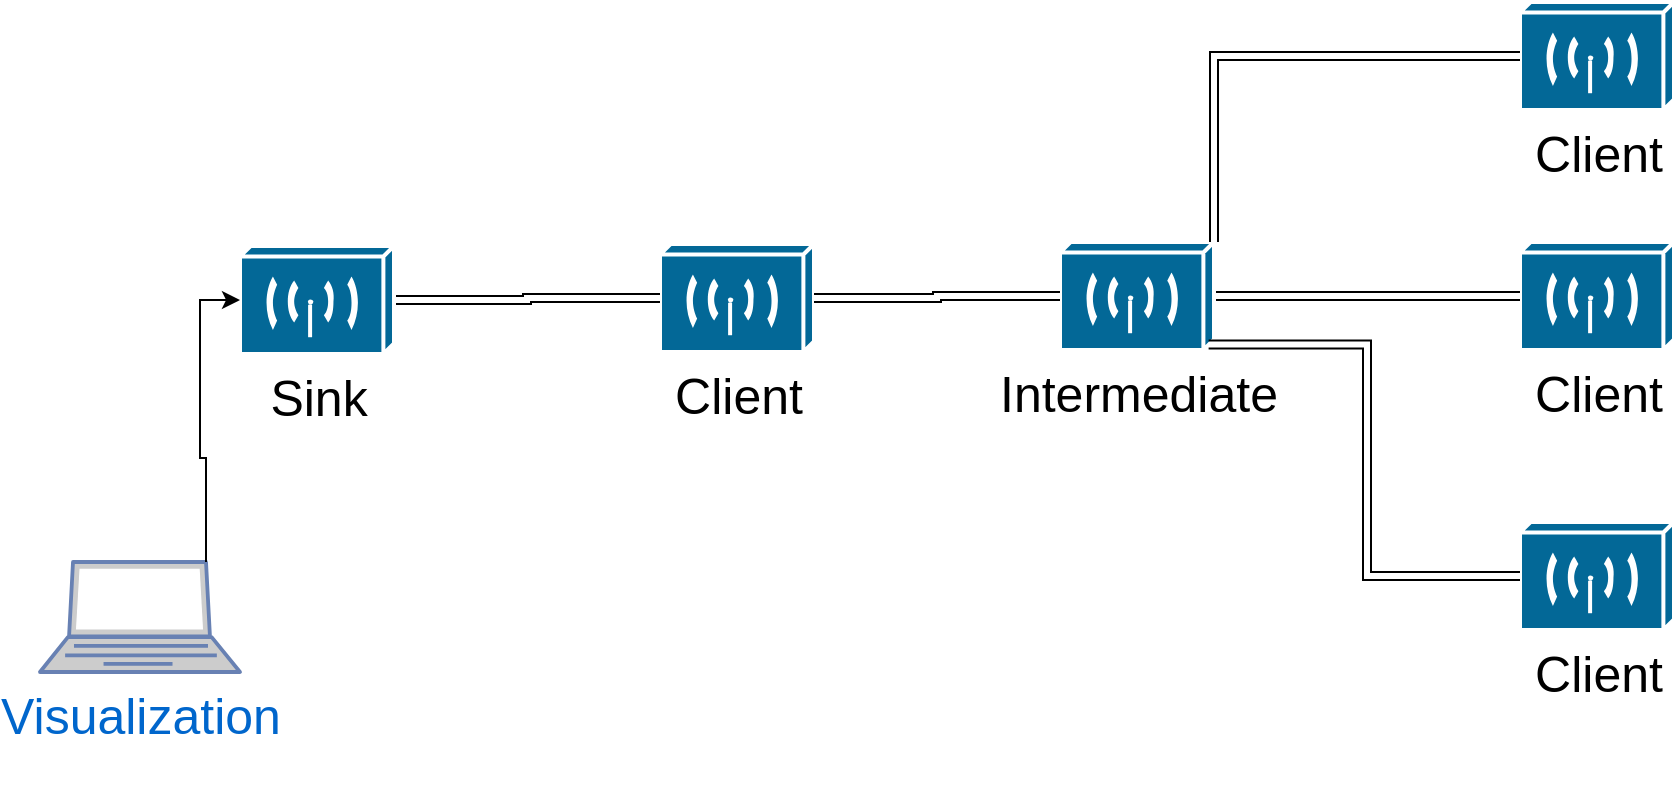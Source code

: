 <mxfile version="22.1.1" type="github">
  <diagram id="l8hXMBHkgcEJcSW0mbfh" name="Page-1">
    <mxGraphModel dx="1257" dy="620" grid="1" gridSize="10" guides="1" tooltips="1" connect="1" arrows="1" fold="1" page="1" pageScale="1" pageWidth="1169" pageHeight="827" math="0" shadow="0">
      <root>
        <mxCell id="0" />
        <mxCell id="1" parent="0" />
        <mxCell id="8--HhbSZYtI3ddgJnD71-25" style="edgeStyle=none;rounded=0;orthogonalLoop=1;jettySize=auto;html=1;sourcePerimeterSpacing=5;endArrow=none;endFill=0;targetPerimeterSpacing=5;" parent="1" target="8--HhbSZYtI3ddgJnD71-12" edge="1">
          <mxGeometry relative="1" as="geometry">
            <mxPoint x="255" y="291.14" as="sourcePoint" />
          </mxGeometry>
        </mxCell>
        <mxCell id="8--HhbSZYtI3ddgJnD71-24" style="edgeStyle=none;rounded=0;orthogonalLoop=1;jettySize=auto;html=1;sourcePerimeterSpacing=5;endArrow=none;endFill=0;targetPerimeterSpacing=5;" parent="1" target="8--HhbSZYtI3ddgJnD71-12" edge="1">
          <mxGeometry relative="1" as="geometry">
            <mxPoint x="223" y="216.444" as="sourcePoint" />
          </mxGeometry>
        </mxCell>
        <mxCell id="8--HhbSZYtI3ddgJnD71-26" style="edgeStyle=none;rounded=0;orthogonalLoop=1;jettySize=auto;html=1;sourcePerimeterSpacing=5;endArrow=none;endFill=0;targetPerimeterSpacing=5;" parent="1" source="8--HhbSZYtI3ddgJnD71-11" edge="1">
          <mxGeometry relative="1" as="geometry">
            <mxPoint x="603.133" y="153" as="targetPoint" />
          </mxGeometry>
        </mxCell>
        <mxCell id="8--HhbSZYtI3ddgJnD71-27" style="edgeStyle=none;rounded=0;orthogonalLoop=1;jettySize=auto;html=1;sourcePerimeterSpacing=5;endArrow=none;endFill=0;targetPerimeterSpacing=5;" parent="1" source="8--HhbSZYtI3ddgJnD71-11" edge="1">
          <mxGeometry relative="1" as="geometry">
            <mxPoint x="708" y="129" as="targetPoint" />
          </mxGeometry>
        </mxCell>
        <mxCell id="8--HhbSZYtI3ddgJnD71-28" style="edgeStyle=none;rounded=0;orthogonalLoop=1;jettySize=auto;html=1;sourcePerimeterSpacing=5;endArrow=none;endFill=0;targetPerimeterSpacing=5;" parent="1" target="8--HhbSZYtI3ddgJnD71-13" edge="1">
          <mxGeometry relative="1" as="geometry">
            <mxPoint x="737" y="246.381" as="sourcePoint" />
          </mxGeometry>
        </mxCell>
        <mxCell id="8--HhbSZYtI3ddgJnD71-29" style="edgeStyle=none;rounded=0;orthogonalLoop=1;jettySize=auto;html=1;sourcePerimeterSpacing=5;endArrow=none;endFill=0;targetPerimeterSpacing=5;" parent="1" source="8--HhbSZYtI3ddgJnD71-11" edge="1">
          <mxGeometry relative="1" as="geometry">
            <mxPoint x="875" y="248.439" as="targetPoint" />
          </mxGeometry>
        </mxCell>
        <mxCell id="8--HhbSZYtI3ddgJnD71-30" style="edgeStyle=none;rounded=0;orthogonalLoop=1;jettySize=auto;html=1;sourcePerimeterSpacing=5;endArrow=none;endFill=0;targetPerimeterSpacing=5;" parent="1" source="8--HhbSZYtI3ddgJnD71-11" edge="1">
          <mxGeometry relative="1" as="geometry">
            <mxPoint x="853" y="340.667" as="targetPoint" />
          </mxGeometry>
        </mxCell>
        <mxCell id="8--HhbSZYtI3ddgJnD71-31" style="edgeStyle=none;rounded=0;orthogonalLoop=1;jettySize=auto;html=1;sourcePerimeterSpacing=5;endArrow=none;endFill=0;targetPerimeterSpacing=5;" parent="1" target="8--HhbSZYtI3ddgJnD71-19" edge="1">
          <mxGeometry relative="1" as="geometry">
            <mxPoint x="679" y="301.701" as="sourcePoint" />
          </mxGeometry>
        </mxCell>
        <mxCell id="8--HhbSZYtI3ddgJnD71-21" style="edgeStyle=none;rounded=0;orthogonalLoop=1;jettySize=auto;html=1;sourcePerimeterSpacing=5;endArrow=none;endFill=0;targetPerimeterSpacing=5;" parent="1" source="8--HhbSZYtI3ddgJnD71-12" edge="1">
          <mxGeometry relative="1" as="geometry">
            <mxPoint x="679" y="271.59" as="targetPoint" />
          </mxGeometry>
        </mxCell>
        <mxCell id="8--HhbSZYtI3ddgJnD71-23" style="edgeStyle=none;rounded=0;orthogonalLoop=1;jettySize=auto;html=1;sourcePerimeterSpacing=5;endArrow=none;endFill=0;targetPerimeterSpacing=5;" parent="1" source="8--HhbSZYtI3ddgJnD71-16" edge="1">
          <mxGeometry relative="1" as="geometry">
            <mxPoint x="319.611" y="215" as="targetPoint" />
          </mxGeometry>
        </mxCell>
        <mxCell id="8--HhbSZYtI3ddgJnD71-20" style="rounded=0;orthogonalLoop=1;jettySize=auto;html=1;endArrow=none;endFill=0;sourcePerimeterSpacing=5;targetPerimeterSpacing=5;" parent="1" source="8--HhbSZYtI3ddgJnD71-17" edge="1">
          <mxGeometry relative="1" as="geometry">
            <mxPoint x="365.061" y="215" as="targetPoint" />
          </mxGeometry>
        </mxCell>
        <mxCell id="8--HhbSZYtI3ddgJnD71-22" style="edgeStyle=none;rounded=0;orthogonalLoop=1;jettySize=auto;html=1;sourcePerimeterSpacing=5;endArrow=none;endFill=0;targetPerimeterSpacing=5;" parent="1" source="8--HhbSZYtI3ddgJnD71-18" edge="1">
          <mxGeometry relative="1" as="geometry">
            <mxPoint x="342.36" y="215" as="targetPoint" />
          </mxGeometry>
        </mxCell>
        <mxCell id="8--HhbSZYtI3ddgJnD71-32" style="edgeStyle=none;rounded=0;orthogonalLoop=1;jettySize=auto;html=1;sourcePerimeterSpacing=5;endArrow=none;endFill=0;targetPerimeterSpacing=5;" parent="1" source="8--HhbSZYtI3ddgJnD71-19" edge="1">
          <mxGeometry relative="1" as="geometry">
            <mxPoint x="387" y="402" as="targetPoint" />
          </mxGeometry>
        </mxCell>
        <mxCell id="8--HhbSZYtI3ddgJnD71-33" style="edgeStyle=none;rounded=0;orthogonalLoop=1;jettySize=auto;html=1;sourcePerimeterSpacing=5;endArrow=none;endFill=0;targetPerimeterSpacing=5;" parent="1" source="8--HhbSZYtI3ddgJnD71-19" edge="1">
          <mxGeometry relative="1" as="geometry">
            <mxPoint x="411" y="497.083" as="targetPoint" />
          </mxGeometry>
        </mxCell>
        <mxCell id="8--HhbSZYtI3ddgJnD71-34" style="edgeStyle=none;rounded=0;orthogonalLoop=1;jettySize=auto;html=1;sourcePerimeterSpacing=5;endArrow=none;endFill=0;targetPerimeterSpacing=5;" parent="1" source="8--HhbSZYtI3ddgJnD71-19" edge="1">
          <mxGeometry relative="1" as="geometry">
            <mxPoint x="502.523" y="503" as="targetPoint" />
          </mxGeometry>
        </mxCell>
        <mxCell id="8--HhbSZYtI3ddgJnD71-35" style="edgeStyle=none;rounded=0;orthogonalLoop=1;jettySize=auto;html=1;sourcePerimeterSpacing=5;endArrow=none;endFill=0;targetPerimeterSpacing=5;" parent="1" source="8--HhbSZYtI3ddgJnD71-19" edge="1">
          <mxGeometry relative="1" as="geometry">
            <mxPoint x="594.456" y="509" as="targetPoint" />
          </mxGeometry>
        </mxCell>
        <mxCell id="8--HhbSZYtI3ddgJnD71-36" style="edgeStyle=none;rounded=0;orthogonalLoop=1;jettySize=auto;html=1;sourcePerimeterSpacing=5;endArrow=none;endFill=0;targetPerimeterSpacing=5;" parent="1" source="8--HhbSZYtI3ddgJnD71-19" edge="1">
          <mxGeometry relative="1" as="geometry">
            <mxPoint x="705" y="508.438" as="targetPoint" />
          </mxGeometry>
        </mxCell>
        <mxCell id="8--HhbSZYtI3ddgJnD71-37" style="edgeStyle=none;rounded=0;orthogonalLoop=1;jettySize=auto;html=1;sourcePerimeterSpacing=5;endArrow=none;endFill=0;targetPerimeterSpacing=5;" parent="1" source="8--HhbSZYtI3ddgJnD71-19" edge="1">
          <mxGeometry relative="1" as="geometry">
            <mxPoint x="819" y="475.321" as="targetPoint" />
          </mxGeometry>
        </mxCell>
        <mxCell id="GYnPjP5bbJxVyrXp3zsH-6" value="&lt;font style=&quot;font-size: 25px;&quot;&gt;Client&lt;/font&gt;" style="shape=mxgraph.cisco.wireless.wireless_transport;sketch=0;html=1;pointerEvents=1;dashed=0;fillColor=#036897;strokeColor=#ffffff;strokeWidth=2;verticalLabelPosition=bottom;verticalAlign=top;align=center;outlineConnect=0;" vertex="1" parent="1">
          <mxGeometry x="770" y="170" width="77" height="54" as="geometry" />
        </mxCell>
        <mxCell id="GYnPjP5bbJxVyrXp3zsH-7" value="&lt;font style=&quot;font-size: 25px;&quot;&gt;Client&lt;/font&gt;" style="shape=mxgraph.cisco.wireless.wireless_transport;sketch=0;html=1;pointerEvents=1;dashed=0;fillColor=#036897;strokeColor=#ffffff;strokeWidth=2;verticalLabelPosition=bottom;verticalAlign=top;align=center;outlineConnect=0;" vertex="1" parent="1">
          <mxGeometry x="770" y="430" width="77" height="54" as="geometry" />
        </mxCell>
        <mxCell id="GYnPjP5bbJxVyrXp3zsH-8" value="&lt;font style=&quot;font-size: 25px;&quot;&gt;Client&lt;/font&gt;" style="shape=mxgraph.cisco.wireless.wireless_transport;sketch=0;html=1;pointerEvents=1;dashed=0;fillColor=#036897;strokeColor=#ffffff;strokeWidth=2;verticalLabelPosition=bottom;verticalAlign=top;align=center;outlineConnect=0;" vertex="1" parent="1">
          <mxGeometry x="770" y="290" width="77" height="54" as="geometry" />
        </mxCell>
        <mxCell id="GYnPjP5bbJxVyrXp3zsH-16" style="edgeStyle=orthogonalEdgeStyle;rounded=0;orthogonalLoop=1;jettySize=auto;html=1;exitX=1;exitY=0.5;exitDx=0;exitDy=0;exitPerimeter=0;shape=link;" edge="1" parent="1" source="GYnPjP5bbJxVyrXp3zsH-9" target="GYnPjP5bbJxVyrXp3zsH-8">
          <mxGeometry relative="1" as="geometry" />
        </mxCell>
        <mxCell id="GYnPjP5bbJxVyrXp3zsH-9" value="&lt;font style=&quot;font-size: 25px;&quot;&gt;Intermediate&lt;/font&gt;" style="shape=mxgraph.cisco.wireless.wireless_transport;sketch=0;html=1;pointerEvents=1;dashed=0;fillColor=#036897;strokeColor=#ffffff;strokeWidth=2;verticalLabelPosition=bottom;verticalAlign=top;align=center;outlineConnect=0;" vertex="1" parent="1">
          <mxGeometry x="540" y="290" width="77" height="54" as="geometry" />
        </mxCell>
        <mxCell id="GYnPjP5bbJxVyrXp3zsH-10" value="&lt;font style=&quot;font-size: 25px;&quot;&gt;Client&lt;/font&gt;" style="shape=mxgraph.cisco.wireless.wireless_transport;sketch=0;html=1;pointerEvents=1;dashed=0;fillColor=#036897;strokeColor=#ffffff;strokeWidth=2;verticalLabelPosition=bottom;verticalAlign=top;align=center;outlineConnect=0;" vertex="1" parent="1">
          <mxGeometry x="340" y="291" width="77" height="54" as="geometry" />
        </mxCell>
        <mxCell id="GYnPjP5bbJxVyrXp3zsH-13" style="edgeStyle=orthogonalEdgeStyle;rounded=0;orthogonalLoop=1;jettySize=auto;html=1;exitX=1;exitY=0.5;exitDx=0;exitDy=0;exitPerimeter=0;shape=link;" edge="1" parent="1" source="GYnPjP5bbJxVyrXp3zsH-11" target="GYnPjP5bbJxVyrXp3zsH-10">
          <mxGeometry relative="1" as="geometry" />
        </mxCell>
        <mxCell id="GYnPjP5bbJxVyrXp3zsH-11" value="&lt;font style=&quot;font-size: 25px;&quot;&gt;Sink&lt;/font&gt;" style="shape=mxgraph.cisco.wireless.wireless_transport;sketch=0;html=1;pointerEvents=1;dashed=0;fillColor=#036897;strokeColor=#ffffff;strokeWidth=2;verticalLabelPosition=bottom;verticalAlign=top;align=center;outlineConnect=0;" vertex="1" parent="1">
          <mxGeometry x="130" y="292" width="77" height="54" as="geometry" />
        </mxCell>
        <mxCell id="GYnPjP5bbJxVyrXp3zsH-12" value="&lt;div style=&quot;font-size: 25px;&quot;&gt;&lt;font style=&quot;font-size: 25px;&quot;&gt;Visualization&lt;/font&gt;&lt;/div&gt;&lt;div style=&quot;font-size: 25px;&quot;&gt;&lt;font style=&quot;font-size: 25px;&quot;&gt;&lt;br&gt;&lt;/font&gt;&lt;/div&gt;" style="fontColor=#0066CC;verticalAlign=top;verticalLabelPosition=bottom;labelPosition=center;align=center;html=1;outlineConnect=0;fillColor=#CCCCCC;strokeColor=#6881B3;gradientColor=none;gradientDirection=north;strokeWidth=2;shape=mxgraph.networks.laptop;" vertex="1" parent="1">
          <mxGeometry x="30" y="450" width="100" height="55" as="geometry" />
        </mxCell>
        <mxCell id="GYnPjP5bbJxVyrXp3zsH-14" style="edgeStyle=orthogonalEdgeStyle;rounded=0;orthogonalLoop=1;jettySize=auto;html=1;exitX=1;exitY=0.5;exitDx=0;exitDy=0;exitPerimeter=0;entryX=0;entryY=0.5;entryDx=0;entryDy=0;entryPerimeter=0;shape=link;" edge="1" parent="1" source="GYnPjP5bbJxVyrXp3zsH-10" target="GYnPjP5bbJxVyrXp3zsH-9">
          <mxGeometry relative="1" as="geometry" />
        </mxCell>
        <mxCell id="GYnPjP5bbJxVyrXp3zsH-15" style="edgeStyle=orthogonalEdgeStyle;rounded=0;orthogonalLoop=1;jettySize=auto;html=1;exitX=1;exitY=0;exitDx=0;exitDy=0;exitPerimeter=0;entryX=0;entryY=0.5;entryDx=0;entryDy=0;entryPerimeter=0;shape=link;" edge="1" parent="1" source="GYnPjP5bbJxVyrXp3zsH-9" target="GYnPjP5bbJxVyrXp3zsH-6">
          <mxGeometry relative="1" as="geometry" />
        </mxCell>
        <mxCell id="GYnPjP5bbJxVyrXp3zsH-17" style="edgeStyle=orthogonalEdgeStyle;rounded=0;orthogonalLoop=1;jettySize=auto;html=1;exitX=0.965;exitY=0.95;exitDx=0;exitDy=0;exitPerimeter=0;entryX=0;entryY=0.5;entryDx=0;entryDy=0;entryPerimeter=0;shape=link;" edge="1" parent="1" source="GYnPjP5bbJxVyrXp3zsH-9" target="GYnPjP5bbJxVyrXp3zsH-7">
          <mxGeometry relative="1" as="geometry" />
        </mxCell>
        <mxCell id="GYnPjP5bbJxVyrXp3zsH-19" style="edgeStyle=orthogonalEdgeStyle;rounded=0;orthogonalLoop=1;jettySize=auto;html=1;exitX=0.83;exitY=0;exitDx=0;exitDy=0;exitPerimeter=0;entryX=0;entryY=0.5;entryDx=0;entryDy=0;entryPerimeter=0;" edge="1" parent="1" source="GYnPjP5bbJxVyrXp3zsH-12" target="GYnPjP5bbJxVyrXp3zsH-11">
          <mxGeometry relative="1" as="geometry" />
        </mxCell>
      </root>
    </mxGraphModel>
  </diagram>
</mxfile>

